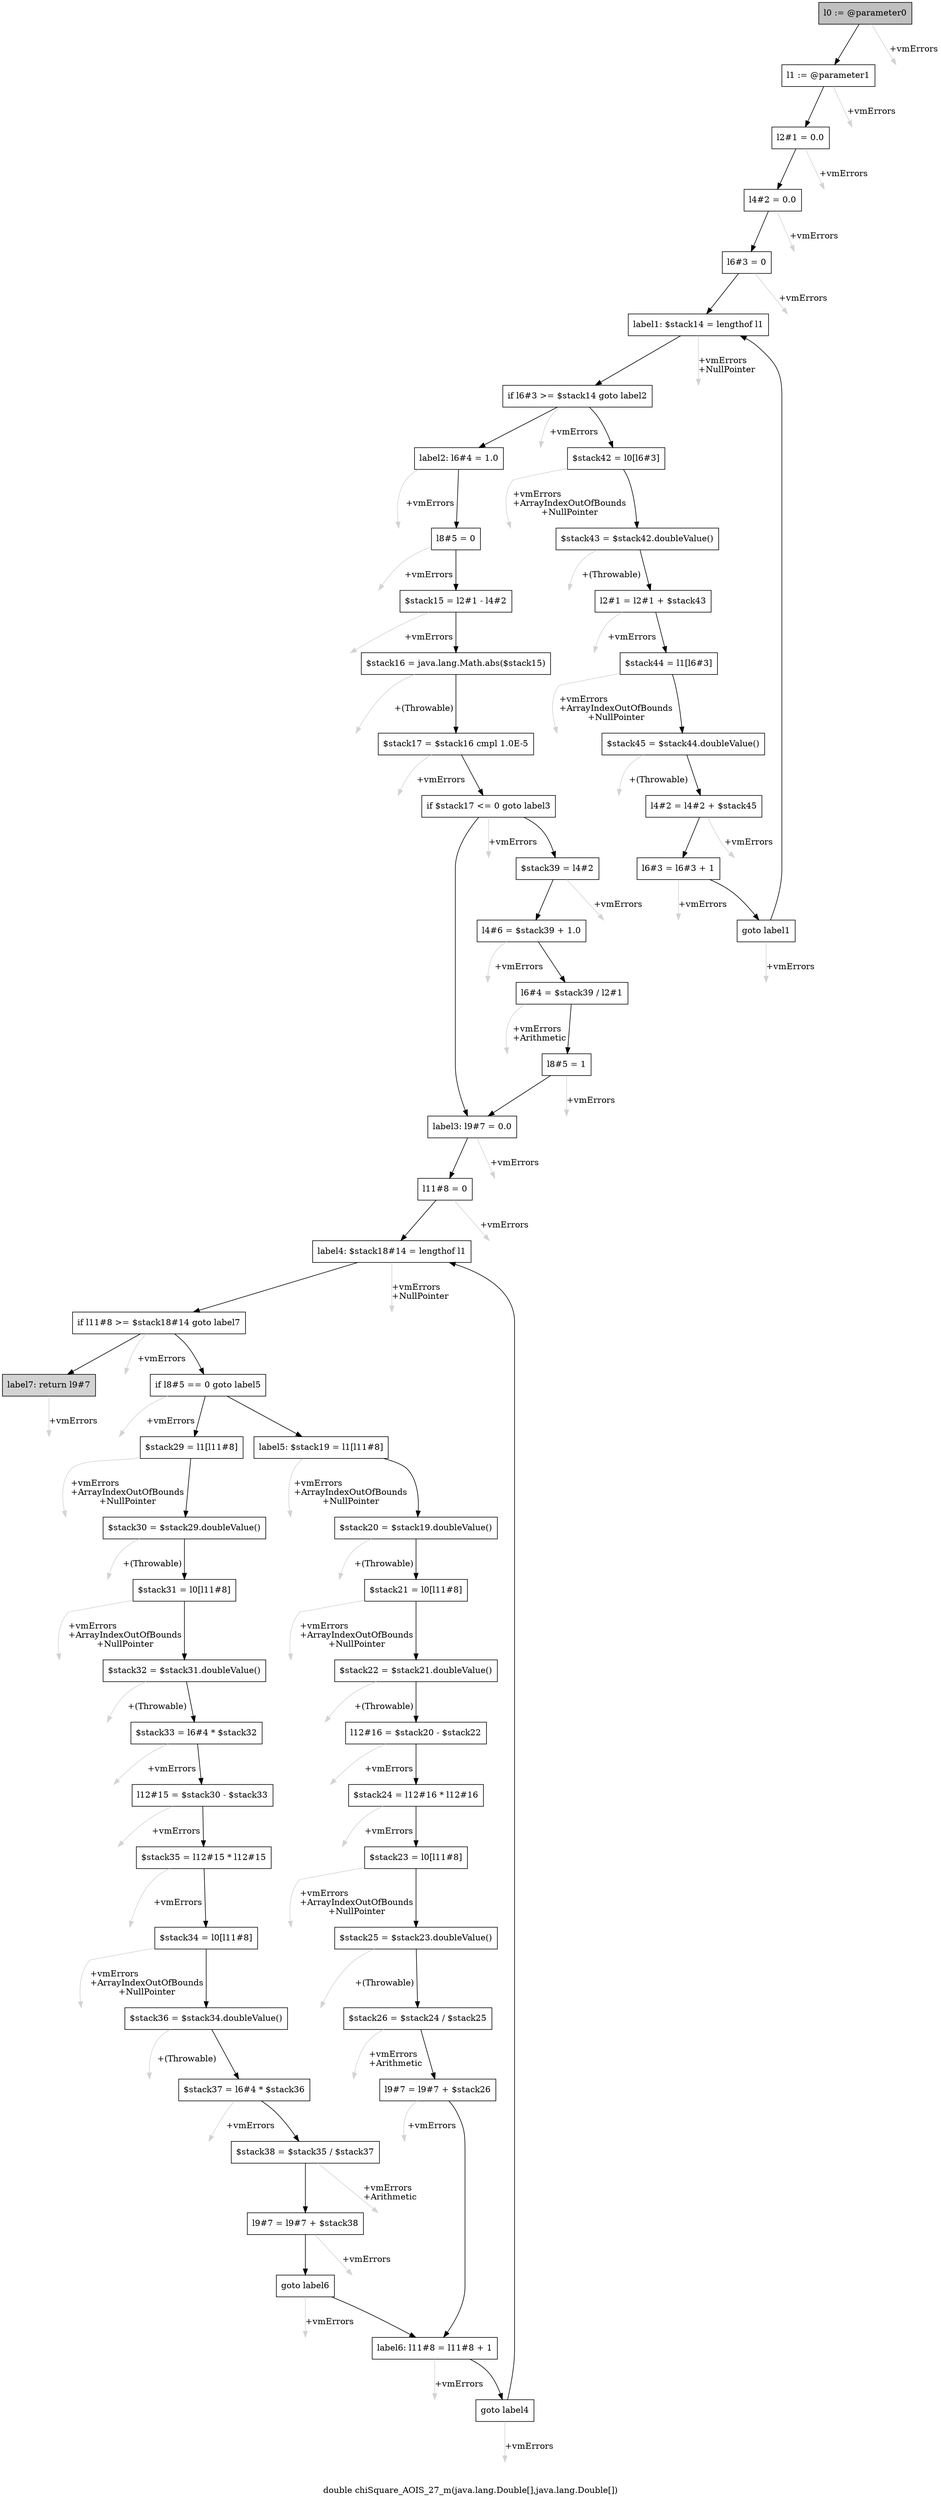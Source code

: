 digraph "double chiSquare_AOIS_27_m(java.lang.Double[],java.lang.Double[])" {
    label="double chiSquare_AOIS_27_m(java.lang.Double[],java.lang.Double[])";
    node [shape=box];
    "0" [style=filled,fillcolor=gray,label="l0 := @parameter0",];
    "1" [label="l1 := @parameter1",];
    "0"->"1" [color=black,];
    "56" [style=invis,label="Esc",];
    "0"->"56" [color=lightgray,label="\l+vmErrors",];
    "2" [label="l2#1 = 0.0",];
    "1"->"2" [color=black,];
    "57" [style=invis,label="Esc",];
    "1"->"57" [color=lightgray,label="\l+vmErrors",];
    "3" [label="l4#2 = 0.0",];
    "2"->"3" [color=black,];
    "58" [style=invis,label="Esc",];
    "2"->"58" [color=lightgray,label="\l+vmErrors",];
    "4" [label="l6#3 = 0",];
    "3"->"4" [color=black,];
    "59" [style=invis,label="Esc",];
    "3"->"59" [color=lightgray,label="\l+vmErrors",];
    "5" [label="label1: $stack14 = lengthof l1",];
    "4"->"5" [color=black,];
    "60" [style=invis,label="Esc",];
    "4"->"60" [color=lightgray,label="\l+vmErrors",];
    "6" [label="if l6#3 >= $stack14 goto label2",];
    "5"->"6" [color=black,];
    "61" [style=invis,label="Esc",];
    "5"->"61" [color=lightgray,label="\l+vmErrors\l+NullPointer",];
    "7" [label="$stack42 = l0[l6#3]",];
    "6"->"7" [color=black,];
    "15" [label="label2: l6#4 = 1.0",];
    "6"->"15" [color=black,];
    "62" [style=invis,label="Esc",];
    "6"->"62" [color=lightgray,label="\l+vmErrors",];
    "8" [label="$stack43 = $stack42.doubleValue()",];
    "7"->"8" [color=black,];
    "63" [style=invis,label="Esc",];
    "7"->"63" [color=lightgray,label="\l+vmErrors\l+ArrayIndexOutOfBounds\l+NullPointer",];
    "9" [label="l2#1 = l2#1 + $stack43",];
    "8"->"9" [color=black,];
    "64" [style=invis,label="Esc",];
    "8"->"64" [color=lightgray,label="\l+(Throwable)",];
    "10" [label="$stack44 = l1[l6#3]",];
    "9"->"10" [color=black,];
    "65" [style=invis,label="Esc",];
    "9"->"65" [color=lightgray,label="\l+vmErrors",];
    "11" [label="$stack45 = $stack44.doubleValue()",];
    "10"->"11" [color=black,];
    "66" [style=invis,label="Esc",];
    "10"->"66" [color=lightgray,label="\l+vmErrors\l+ArrayIndexOutOfBounds\l+NullPointer",];
    "12" [label="l4#2 = l4#2 + $stack45",];
    "11"->"12" [color=black,];
    "67" [style=invis,label="Esc",];
    "11"->"67" [color=lightgray,label="\l+(Throwable)",];
    "13" [label="l6#3 = l6#3 + 1",];
    "12"->"13" [color=black,];
    "68" [style=invis,label="Esc",];
    "12"->"68" [color=lightgray,label="\l+vmErrors",];
    "14" [label="goto label1",];
    "13"->"14" [color=black,];
    "69" [style=invis,label="Esc",];
    "13"->"69" [color=lightgray,label="\l+vmErrors",];
    "14"->"5" [color=black,];
    "70" [style=invis,label="Esc",];
    "14"->"70" [color=lightgray,label="\l+vmErrors",];
    "16" [label="l8#5 = 0",];
    "15"->"16" [color=black,];
    "71" [style=invis,label="Esc",];
    "15"->"71" [color=lightgray,label="\l+vmErrors",];
    "17" [label="$stack15 = l2#1 - l4#2",];
    "16"->"17" [color=black,];
    "72" [style=invis,label="Esc",];
    "16"->"72" [color=lightgray,label="\l+vmErrors",];
    "18" [label="$stack16 = java.lang.Math.abs($stack15)",];
    "17"->"18" [color=black,];
    "73" [style=invis,label="Esc",];
    "17"->"73" [color=lightgray,label="\l+vmErrors",];
    "19" [label="$stack17 = $stack16 cmpl 1.0E-5",];
    "18"->"19" [color=black,];
    "74" [style=invis,label="Esc",];
    "18"->"74" [color=lightgray,label="\l+(Throwable)",];
    "20" [label="if $stack17 <= 0 goto label3",];
    "19"->"20" [color=black,];
    "75" [style=invis,label="Esc",];
    "19"->"75" [color=lightgray,label="\l+vmErrors",];
    "21" [label="$stack39 = l4#2",];
    "20"->"21" [color=black,];
    "25" [label="label3: l9#7 = 0.0",];
    "20"->"25" [color=black,];
    "76" [style=invis,label="Esc",];
    "20"->"76" [color=lightgray,label="\l+vmErrors",];
    "22" [label="l4#6 = $stack39 + 1.0",];
    "21"->"22" [color=black,];
    "77" [style=invis,label="Esc",];
    "21"->"77" [color=lightgray,label="\l+vmErrors",];
    "23" [label="l6#4 = $stack39 / l2#1",];
    "22"->"23" [color=black,];
    "78" [style=invis,label="Esc",];
    "22"->"78" [color=lightgray,label="\l+vmErrors",];
    "24" [label="l8#5 = 1",];
    "23"->"24" [color=black,];
    "79" [style=invis,label="Esc",];
    "23"->"79" [color=lightgray,label="\l+vmErrors\l+Arithmetic",];
    "24"->"25" [color=black,];
    "80" [style=invis,label="Esc",];
    "24"->"80" [color=lightgray,label="\l+vmErrors",];
    "26" [label="l11#8 = 0",];
    "25"->"26" [color=black,];
    "81" [style=invis,label="Esc",];
    "25"->"81" [color=lightgray,label="\l+vmErrors",];
    "27" [label="label4: $stack18#14 = lengthof l1",];
    "26"->"27" [color=black,];
    "82" [style=invis,label="Esc",];
    "26"->"82" [color=lightgray,label="\l+vmErrors",];
    "28" [label="if l11#8 >= $stack18#14 goto label7",];
    "27"->"28" [color=black,];
    "83" [style=invis,label="Esc",];
    "27"->"83" [color=lightgray,label="\l+vmErrors\l+NullPointer",];
    "29" [label="if l8#5 == 0 goto label5",];
    "28"->"29" [color=black,];
    "55" [style=filled,fillcolor=lightgray,label="label7: return l9#7",];
    "28"->"55" [color=black,];
    "84" [style=invis,label="Esc",];
    "28"->"84" [color=lightgray,label="\l+vmErrors",];
    "30" [label="$stack29 = l1[l11#8]",];
    "29"->"30" [color=black,];
    "43" [label="label5: $stack19 = l1[l11#8]",];
    "29"->"43" [color=black,];
    "85" [style=invis,label="Esc",];
    "29"->"85" [color=lightgray,label="\l+vmErrors",];
    "31" [label="$stack30 = $stack29.doubleValue()",];
    "30"->"31" [color=black,];
    "86" [style=invis,label="Esc",];
    "30"->"86" [color=lightgray,label="\l+vmErrors\l+ArrayIndexOutOfBounds\l+NullPointer",];
    "32" [label="$stack31 = l0[l11#8]",];
    "31"->"32" [color=black,];
    "87" [style=invis,label="Esc",];
    "31"->"87" [color=lightgray,label="\l+(Throwable)",];
    "33" [label="$stack32 = $stack31.doubleValue()",];
    "32"->"33" [color=black,];
    "88" [style=invis,label="Esc",];
    "32"->"88" [color=lightgray,label="\l+vmErrors\l+ArrayIndexOutOfBounds\l+NullPointer",];
    "34" [label="$stack33 = l6#4 * $stack32",];
    "33"->"34" [color=black,];
    "89" [style=invis,label="Esc",];
    "33"->"89" [color=lightgray,label="\l+(Throwable)",];
    "35" [label="l12#15 = $stack30 - $stack33",];
    "34"->"35" [color=black,];
    "90" [style=invis,label="Esc",];
    "34"->"90" [color=lightgray,label="\l+vmErrors",];
    "36" [label="$stack35 = l12#15 * l12#15",];
    "35"->"36" [color=black,];
    "91" [style=invis,label="Esc",];
    "35"->"91" [color=lightgray,label="\l+vmErrors",];
    "37" [label="$stack34 = l0[l11#8]",];
    "36"->"37" [color=black,];
    "92" [style=invis,label="Esc",];
    "36"->"92" [color=lightgray,label="\l+vmErrors",];
    "38" [label="$stack36 = $stack34.doubleValue()",];
    "37"->"38" [color=black,];
    "93" [style=invis,label="Esc",];
    "37"->"93" [color=lightgray,label="\l+vmErrors\l+ArrayIndexOutOfBounds\l+NullPointer",];
    "39" [label="$stack37 = l6#4 * $stack36",];
    "38"->"39" [color=black,];
    "94" [style=invis,label="Esc",];
    "38"->"94" [color=lightgray,label="\l+(Throwable)",];
    "40" [label="$stack38 = $stack35 / $stack37",];
    "39"->"40" [color=black,];
    "95" [style=invis,label="Esc",];
    "39"->"95" [color=lightgray,label="\l+vmErrors",];
    "41" [label="l9#7 = l9#7 + $stack38",];
    "40"->"41" [color=black,];
    "96" [style=invis,label="Esc",];
    "40"->"96" [color=lightgray,label="\l+vmErrors\l+Arithmetic",];
    "42" [label="goto label6",];
    "41"->"42" [color=black,];
    "97" [style=invis,label="Esc",];
    "41"->"97" [color=lightgray,label="\l+vmErrors",];
    "53" [label="label6: l11#8 = l11#8 + 1",];
    "42"->"53" [color=black,];
    "98" [style=invis,label="Esc",];
    "42"->"98" [color=lightgray,label="\l+vmErrors",];
    "44" [label="$stack20 = $stack19.doubleValue()",];
    "43"->"44" [color=black,];
    "99" [style=invis,label="Esc",];
    "43"->"99" [color=lightgray,label="\l+vmErrors\l+ArrayIndexOutOfBounds\l+NullPointer",];
    "45" [label="$stack21 = l0[l11#8]",];
    "44"->"45" [color=black,];
    "100" [style=invis,label="Esc",];
    "44"->"100" [color=lightgray,label="\l+(Throwable)",];
    "46" [label="$stack22 = $stack21.doubleValue()",];
    "45"->"46" [color=black,];
    "101" [style=invis,label="Esc",];
    "45"->"101" [color=lightgray,label="\l+vmErrors\l+ArrayIndexOutOfBounds\l+NullPointer",];
    "47" [label="l12#16 = $stack20 - $stack22",];
    "46"->"47" [color=black,];
    "102" [style=invis,label="Esc",];
    "46"->"102" [color=lightgray,label="\l+(Throwable)",];
    "48" [label="$stack24 = l12#16 * l12#16",];
    "47"->"48" [color=black,];
    "103" [style=invis,label="Esc",];
    "47"->"103" [color=lightgray,label="\l+vmErrors",];
    "49" [label="$stack23 = l0[l11#8]",];
    "48"->"49" [color=black,];
    "104" [style=invis,label="Esc",];
    "48"->"104" [color=lightgray,label="\l+vmErrors",];
    "50" [label="$stack25 = $stack23.doubleValue()",];
    "49"->"50" [color=black,];
    "105" [style=invis,label="Esc",];
    "49"->"105" [color=lightgray,label="\l+vmErrors\l+ArrayIndexOutOfBounds\l+NullPointer",];
    "51" [label="$stack26 = $stack24 / $stack25",];
    "50"->"51" [color=black,];
    "106" [style=invis,label="Esc",];
    "50"->"106" [color=lightgray,label="\l+(Throwable)",];
    "52" [label="l9#7 = l9#7 + $stack26",];
    "51"->"52" [color=black,];
    "107" [style=invis,label="Esc",];
    "51"->"107" [color=lightgray,label="\l+vmErrors\l+Arithmetic",];
    "52"->"53" [color=black,];
    "108" [style=invis,label="Esc",];
    "52"->"108" [color=lightgray,label="\l+vmErrors",];
    "54" [label="goto label4",];
    "53"->"54" [color=black,];
    "109" [style=invis,label="Esc",];
    "53"->"109" [color=lightgray,label="\l+vmErrors",];
    "54"->"27" [color=black,];
    "110" [style=invis,label="Esc",];
    "54"->"110" [color=lightgray,label="\l+vmErrors",];
    "111" [style=invis,label="Esc",];
    "55"->"111" [color=lightgray,label="\l+vmErrors",];
}
